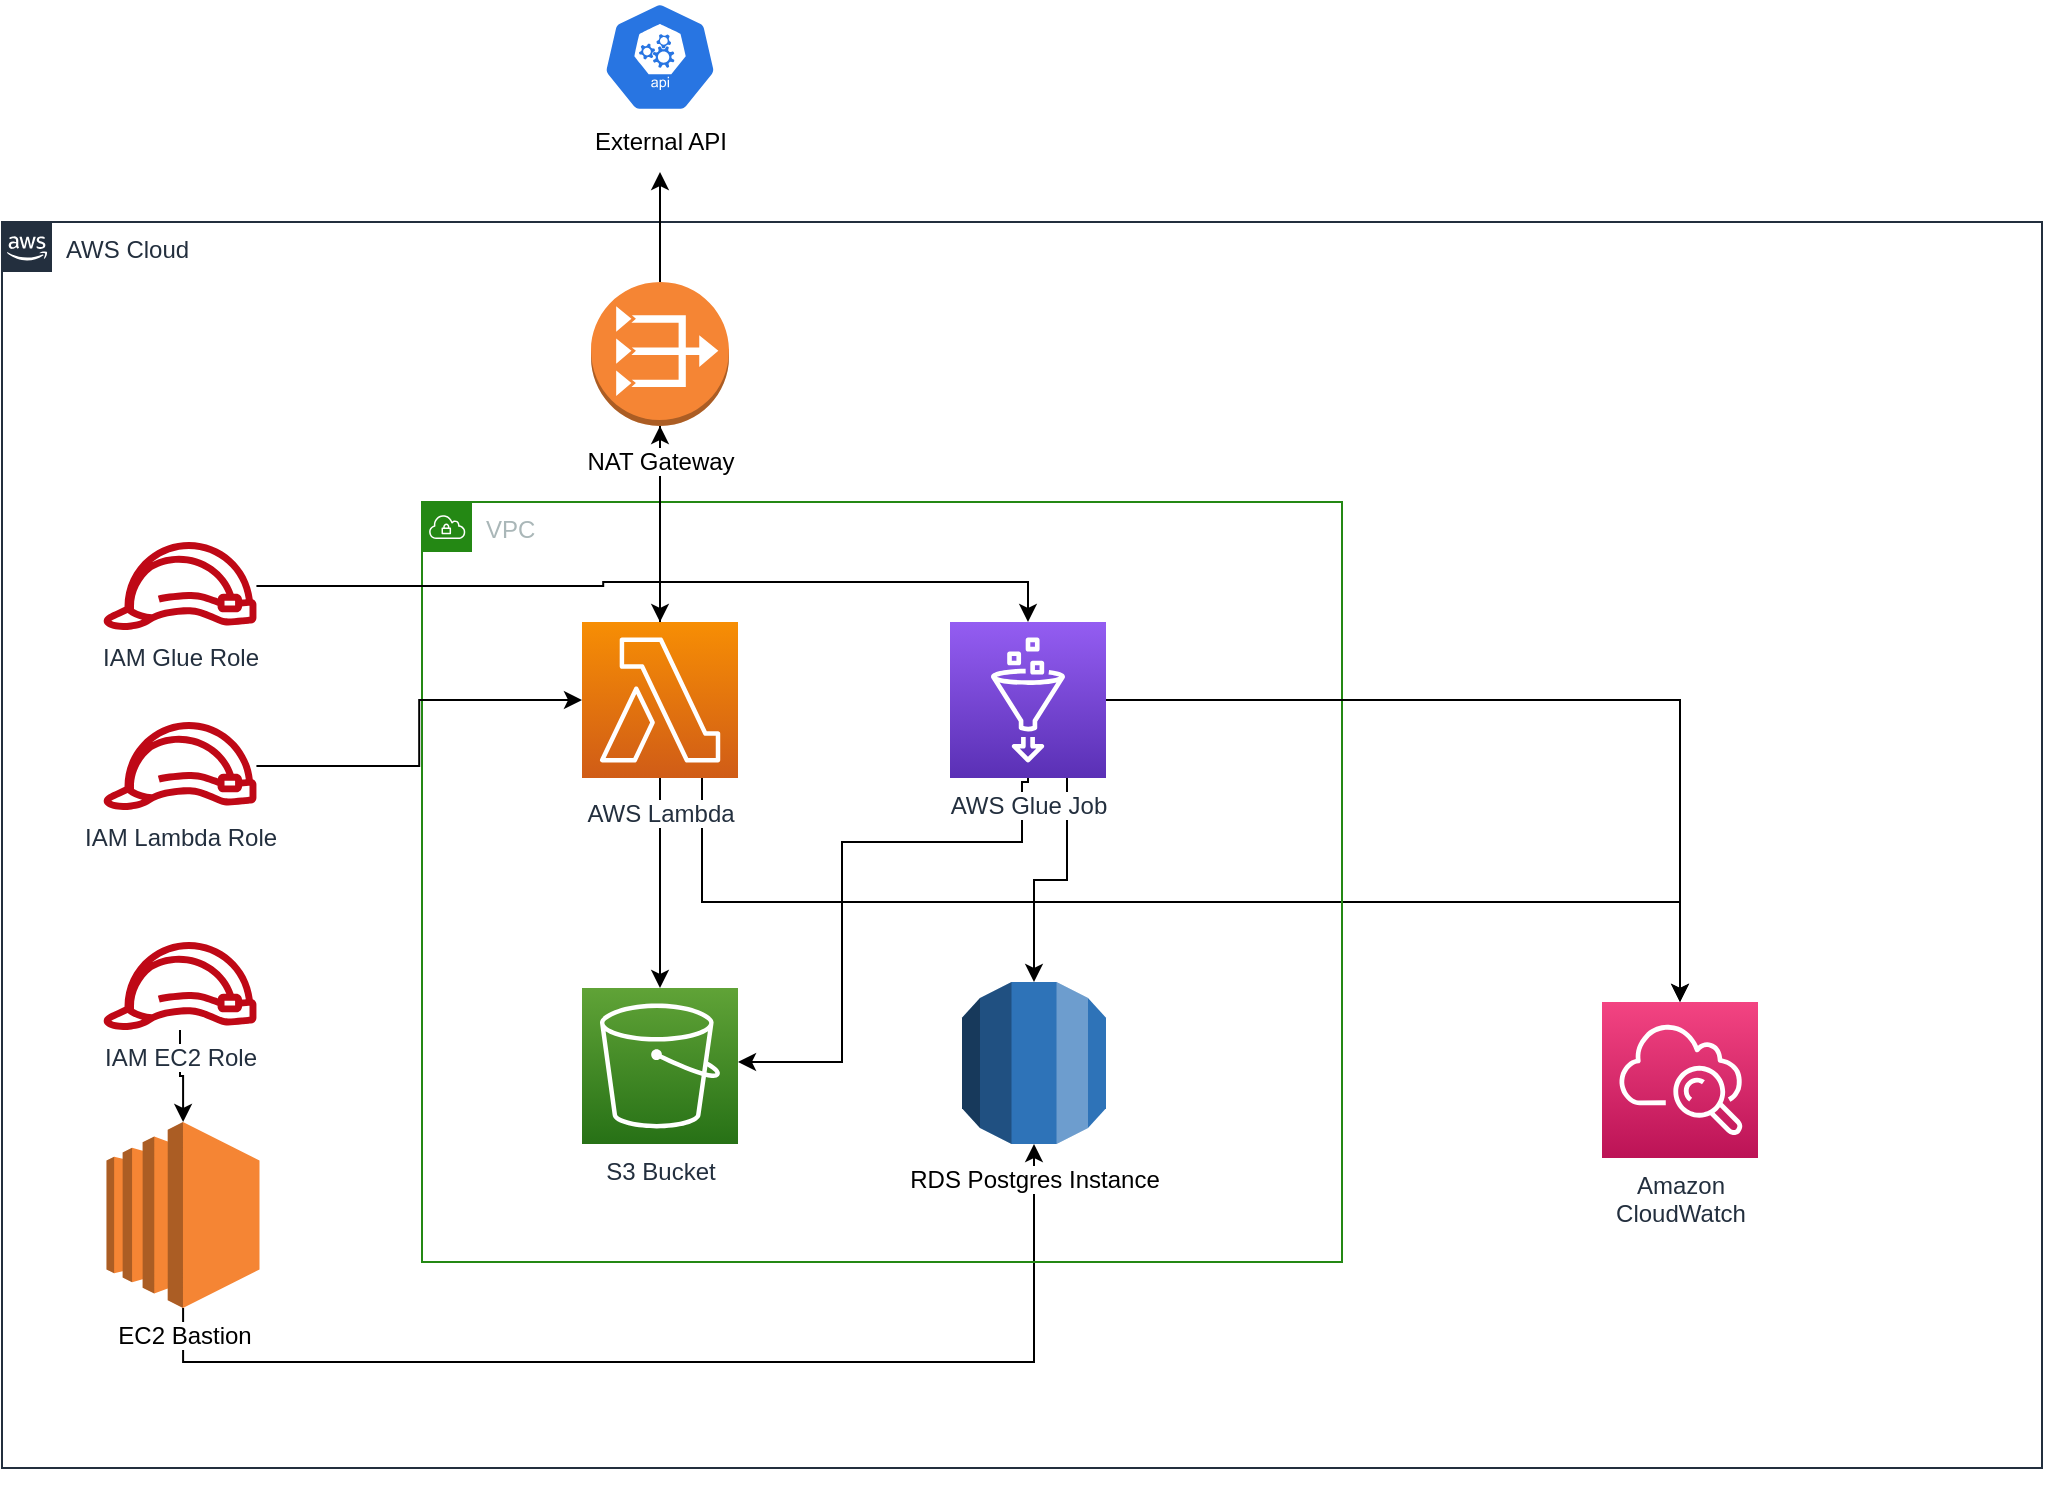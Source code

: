 <mxfile version="20.3.3" type="github">
  <diagram id="Ht1M8jgEwFfnCIfOTk4-" name="Page-1">
    <mxGraphModel dx="1144" dy="649" grid="1" gridSize="10" guides="1" tooltips="1" connect="1" arrows="1" fold="1" page="1" pageScale="1" pageWidth="1169" pageHeight="827" math="0" shadow="0">
      <root>
        <mxCell id="0" />
        <mxCell id="1" parent="0" />
        <mxCell id="UEzPUAAOIrF-is8g5C7q-74" value="AWS Cloud" style="points=[[0,0],[0.25,0],[0.5,0],[0.75,0],[1,0],[1,0.25],[1,0.5],[1,0.75],[1,1],[0.75,1],[0.5,1],[0.25,1],[0,1],[0,0.75],[0,0.5],[0,0.25]];outlineConnect=0;gradientColor=none;html=1;whiteSpace=wrap;fontSize=12;fontStyle=0;shape=mxgraph.aws4.group;grIcon=mxgraph.aws4.group_aws_cloud_alt;strokeColor=#232F3E;fillColor=none;verticalAlign=top;align=left;spacingLeft=30;fontColor=#232F3E;dashed=0;labelBackgroundColor=#ffffff;container=1;pointerEvents=0;collapsible=0;recursiveResize=0;" parent="1" vertex="1">
          <mxGeometry x="70" y="190" width="1020" height="623" as="geometry" />
        </mxCell>
        <mxCell id="K8sSgVnILsl0xPCW0sn4-35" style="edgeStyle=orthogonalEdgeStyle;rounded=0;orthogonalLoop=1;jettySize=auto;html=1;" edge="1" parent="UEzPUAAOIrF-is8g5C7q-74" source="K8sSgVnILsl0xPCW0sn4-34" target="K8sSgVnILsl0xPCW0sn4-2">
          <mxGeometry relative="1" as="geometry">
            <Array as="points">
              <mxPoint x="91" y="570" />
              <mxPoint x="516" y="570" />
            </Array>
          </mxGeometry>
        </mxCell>
        <mxCell id="K8sSgVnILsl0xPCW0sn4-29" style="edgeStyle=orthogonalEdgeStyle;rounded=0;orthogonalLoop=1;jettySize=auto;html=1;" edge="1" parent="UEzPUAAOIrF-is8g5C7q-74" source="UEzPUAAOIrF-is8g5C7q-85" target="UEzPUAAOIrF-is8g5C7q-80">
          <mxGeometry relative="1" as="geometry">
            <Array as="points">
              <mxPoint x="350" y="340" />
              <mxPoint x="839" y="340" />
            </Array>
          </mxGeometry>
        </mxCell>
        <mxCell id="UEzPUAAOIrF-is8g5C7q-80" value="Amazon&lt;br&gt;CloudWatch" style="outlineConnect=0;fontColor=#232F3E;gradientColor=#F34482;gradientDirection=north;fillColor=#BC1356;strokeColor=#ffffff;dashed=0;verticalLabelPosition=bottom;verticalAlign=top;align=center;html=1;fontSize=12;fontStyle=0;aspect=fixed;shape=mxgraph.aws4.resourceIcon;resIcon=mxgraph.aws4.cloudwatch;labelBackgroundColor=#ffffff;" parent="UEzPUAAOIrF-is8g5C7q-74" vertex="1">
          <mxGeometry x="800" y="390" width="78" height="78" as="geometry" />
        </mxCell>
        <mxCell id="K8sSgVnILsl0xPCW0sn4-10" value="VPC" style="points=[[0,0],[0.25,0],[0.5,0],[0.75,0],[1,0],[1,0.25],[1,0.5],[1,0.75],[1,1],[0.75,1],[0.5,1],[0.25,1],[0,1],[0,0.75],[0,0.5],[0,0.25]];outlineConnect=0;gradientColor=none;html=1;whiteSpace=wrap;fontSize=12;fontStyle=0;container=1;pointerEvents=0;collapsible=0;recursiveResize=0;shape=mxgraph.aws4.group;grIcon=mxgraph.aws4.group_vpc;strokeColor=#248814;fillColor=none;verticalAlign=top;align=left;spacingLeft=30;fontColor=#AAB7B8;dashed=0;" vertex="1" parent="UEzPUAAOIrF-is8g5C7q-74">
          <mxGeometry x="210" y="140" width="460" height="380" as="geometry" />
        </mxCell>
        <mxCell id="K8sSgVnILsl0xPCW0sn4-18" value="" style="edgeStyle=orthogonalEdgeStyle;rounded=0;orthogonalLoop=1;jettySize=auto;html=1;" edge="1" parent="K8sSgVnILsl0xPCW0sn4-10" source="UEzPUAAOIrF-is8g5C7q-85" target="K8sSgVnILsl0xPCW0sn4-1">
          <mxGeometry relative="1" as="geometry" />
        </mxCell>
        <mxCell id="UEzPUAAOIrF-is8g5C7q-85" value="AWS Lambda" style="outlineConnect=0;fontColor=#232F3E;gradientColor=#F78E04;gradientDirection=north;fillColor=#D05C17;strokeColor=#ffffff;dashed=0;verticalLabelPosition=bottom;verticalAlign=top;align=center;html=1;fontSize=12;fontStyle=0;aspect=fixed;shape=mxgraph.aws4.resourceIcon;resIcon=mxgraph.aws4.lambda;labelBackgroundColor=#ffffff;spacingTop=4;" parent="K8sSgVnILsl0xPCW0sn4-10" vertex="1">
          <mxGeometry x="80" y="60" width="78" height="78" as="geometry" />
        </mxCell>
        <mxCell id="K8sSgVnILsl0xPCW0sn4-23" style="edgeStyle=orthogonalEdgeStyle;rounded=0;orthogonalLoop=1;jettySize=auto;html=1;exitX=0.5;exitY=1;exitDx=0;exitDy=0;exitPerimeter=0;anchorPointDirection=0;" edge="1" parent="K8sSgVnILsl0xPCW0sn4-10" source="K8sSgVnILsl0xPCW0sn4-6" target="K8sSgVnILsl0xPCW0sn4-1">
          <mxGeometry relative="1" as="geometry">
            <Array as="points">
              <mxPoint x="303" y="140" />
              <mxPoint x="300" y="140" />
              <mxPoint x="300" y="170" />
              <mxPoint x="210" y="170" />
              <mxPoint x="210" y="280" />
            </Array>
          </mxGeometry>
        </mxCell>
        <mxCell id="K8sSgVnILsl0xPCW0sn4-24" style="edgeStyle=orthogonalEdgeStyle;rounded=0;orthogonalLoop=1;jettySize=auto;html=1;exitX=0.75;exitY=1;exitDx=0;exitDy=0;exitPerimeter=0;" edge="1" parent="K8sSgVnILsl0xPCW0sn4-10" source="K8sSgVnILsl0xPCW0sn4-6" target="K8sSgVnILsl0xPCW0sn4-2">
          <mxGeometry relative="1" as="geometry" />
        </mxCell>
        <mxCell id="K8sSgVnILsl0xPCW0sn4-1" value="S3 Bucket" style="sketch=0;points=[[0,0,0],[0.25,0,0],[0.5,0,0],[0.75,0,0],[1,0,0],[0,1,0],[0.25,1,0],[0.5,1,0],[0.75,1,0],[1,1,0],[0,0.25,0],[0,0.5,0],[0,0.75,0],[1,0.25,0],[1,0.5,0],[1,0.75,0]];outlineConnect=0;fontColor=#232F3E;gradientColor=#60A337;gradientDirection=north;fillColor=#277116;strokeColor=#ffffff;dashed=0;verticalLabelPosition=bottom;verticalAlign=top;align=center;html=1;fontSize=12;fontStyle=0;aspect=fixed;shape=mxgraph.aws4.resourceIcon;resIcon=mxgraph.aws4.s3;" vertex="1" parent="K8sSgVnILsl0xPCW0sn4-10">
          <mxGeometry x="80" y="243" width="78" height="78" as="geometry" />
        </mxCell>
        <mxCell id="K8sSgVnILsl0xPCW0sn4-6" value="AWS Glue Job" style="sketch=0;points=[[0,0,0],[0.25,0,0],[0.5,0,0],[0.75,0,0],[1,0,0],[0,1,0],[0.25,1,0],[0.5,1,0],[0.75,1,0],[1,1,0],[0,0.25,0],[0,0.5,0],[0,0.75,0],[1,0.25,0],[1,0.5,0],[1,0.75,0]];outlineConnect=0;fontColor=#232F3E;gradientColor=#945DF2;gradientDirection=north;fillColor=#5A30B5;strokeColor=#ffffff;dashed=0;verticalLabelPosition=bottom;verticalAlign=top;align=center;fontSize=12;fontStyle=0;aspect=fixed;shape=mxgraph.aws4.resourceIcon;resIcon=mxgraph.aws4.glue;html=1;labelBackgroundColor=default;" vertex="1" parent="K8sSgVnILsl0xPCW0sn4-10">
          <mxGeometry x="264" y="60" width="78" height="78" as="geometry" />
        </mxCell>
        <mxCell id="K8sSgVnILsl0xPCW0sn4-2" value="RDS Postgres Instance" style="outlineConnect=0;dashed=0;verticalLabelPosition=bottom;verticalAlign=top;align=center;html=1;shape=mxgraph.aws3.rds;fillColor=#2E73B8;gradientColor=none;labelBackgroundColor=default;spacingTop=4;" vertex="1" parent="K8sSgVnILsl0xPCW0sn4-10">
          <mxGeometry x="270" y="240" width="72" height="81" as="geometry" />
        </mxCell>
        <mxCell id="K8sSgVnILsl0xPCW0sn4-38" value="" style="edgeStyle=orthogonalEdgeStyle;rounded=0;jumpStyle=none;orthogonalLoop=1;jettySize=auto;html=1;" edge="1" parent="UEzPUAAOIrF-is8g5C7q-74" source="K8sSgVnILsl0xPCW0sn4-13" target="UEzPUAAOIrF-is8g5C7q-85">
          <mxGeometry relative="1" as="geometry" />
        </mxCell>
        <object label="IAM Lambda Role" id="K8sSgVnILsl0xPCW0sn4-14">
          <mxCell style="sketch=0;outlineConnect=0;fontColor=#232F3E;gradientColor=none;fillColor=#BF0816;strokeColor=none;dashed=0;verticalLabelPosition=bottom;verticalAlign=top;align=center;html=1;fontSize=12;fontStyle=0;aspect=fixed;pointerEvents=1;shape=mxgraph.aws4.role;" vertex="1" parent="UEzPUAAOIrF-is8g5C7q-74">
            <mxGeometry x="50" y="250" width="78" height="44" as="geometry" />
          </mxCell>
        </object>
        <mxCell id="K8sSgVnILsl0xPCW0sn4-21" style="edgeStyle=orthogonalEdgeStyle;rounded=0;orthogonalLoop=1;jettySize=auto;html=1;entryX=0.5;entryY=0;entryDx=0;entryDy=0;entryPerimeter=0;jumpStyle=none;" edge="1" parent="UEzPUAAOIrF-is8g5C7q-74" source="K8sSgVnILsl0xPCW0sn4-15" target="K8sSgVnILsl0xPCW0sn4-6">
          <mxGeometry relative="1" as="geometry">
            <Array as="points" />
          </mxGeometry>
        </mxCell>
        <mxCell id="K8sSgVnILsl0xPCW0sn4-15" value="IAM Glue Role" style="sketch=0;outlineConnect=0;fontColor=#232F3E;gradientColor=none;fillColor=#BF0816;strokeColor=none;dashed=0;verticalLabelPosition=bottom;verticalAlign=top;align=center;html=1;fontSize=12;fontStyle=0;aspect=fixed;pointerEvents=1;shape=mxgraph.aws4.role;" vertex="1" parent="UEzPUAAOIrF-is8g5C7q-74">
          <mxGeometry x="50" y="160" width="78" height="44" as="geometry" />
        </mxCell>
        <mxCell id="K8sSgVnILsl0xPCW0sn4-17" value="" style="edgeStyle=orthogonalEdgeStyle;rounded=0;orthogonalLoop=1;jettySize=auto;html=1;" edge="1" parent="UEzPUAAOIrF-is8g5C7q-74" source="K8sSgVnILsl0xPCW0sn4-14" target="UEzPUAAOIrF-is8g5C7q-85">
          <mxGeometry relative="1" as="geometry">
            <mxPoint x="89" y="346" as="targetPoint" />
          </mxGeometry>
        </mxCell>
        <mxCell id="K8sSgVnILsl0xPCW0sn4-27" style="edgeStyle=orthogonalEdgeStyle;rounded=0;orthogonalLoop=1;jettySize=auto;html=1;" edge="1" parent="UEzPUAAOIrF-is8g5C7q-74" source="UEzPUAAOIrF-is8g5C7q-85" target="K8sSgVnILsl0xPCW0sn4-13">
          <mxGeometry relative="1" as="geometry" />
        </mxCell>
        <mxCell id="K8sSgVnILsl0xPCW0sn4-31" style="edgeStyle=orthogonalEdgeStyle;rounded=0;orthogonalLoop=1;jettySize=auto;html=1;" edge="1" parent="UEzPUAAOIrF-is8g5C7q-74" source="K8sSgVnILsl0xPCW0sn4-6" target="UEzPUAAOIrF-is8g5C7q-80">
          <mxGeometry relative="1" as="geometry" />
        </mxCell>
        <mxCell id="K8sSgVnILsl0xPCW0sn4-37" style="edgeStyle=orthogonalEdgeStyle;rounded=0;orthogonalLoop=1;jettySize=auto;html=1;" edge="1" parent="UEzPUAAOIrF-is8g5C7q-74" source="K8sSgVnILsl0xPCW0sn4-36" target="K8sSgVnILsl0xPCW0sn4-34">
          <mxGeometry relative="1" as="geometry" />
        </mxCell>
        <mxCell id="K8sSgVnILsl0xPCW0sn4-13" value="NAT Gateway&lt;br&gt;" style="outlineConnect=0;dashed=0;verticalLabelPosition=bottom;verticalAlign=top;align=center;html=1;shape=mxgraph.aws3.vpc_nat_gateway;fillColor=#F58534;gradientColor=none;labelBackgroundColor=default;spacingTop=4;" vertex="1" parent="UEzPUAAOIrF-is8g5C7q-74">
          <mxGeometry x="294.5" y="30" width="69" height="72" as="geometry" />
        </mxCell>
        <mxCell id="K8sSgVnILsl0xPCW0sn4-34" value="EC2 Bastion&lt;br&gt;" style="outlineConnect=0;dashed=0;verticalLabelPosition=bottom;verticalAlign=top;align=center;html=1;shape=mxgraph.aws3.ec2;fillColor=#F58534;gradientColor=none;labelBackgroundColor=default;" vertex="1" parent="UEzPUAAOIrF-is8g5C7q-74">
          <mxGeometry x="52.25" y="450" width="76.5" height="93" as="geometry" />
        </mxCell>
        <mxCell id="K8sSgVnILsl0xPCW0sn4-36" value="IAM EC2 Role" style="sketch=0;outlineConnect=0;fontColor=#232F3E;gradientColor=none;fillColor=#BF0816;strokeColor=none;dashed=0;verticalLabelPosition=bottom;verticalAlign=top;align=center;html=1;fontSize=12;fontStyle=0;aspect=fixed;pointerEvents=1;shape=mxgraph.aws4.role;labelBackgroundColor=default;" vertex="1" parent="UEzPUAAOIrF-is8g5C7q-74">
          <mxGeometry x="50" y="360" width="78" height="44" as="geometry" />
        </mxCell>
        <mxCell id="K8sSgVnILsl0xPCW0sn4-8" style="edgeStyle=orthogonalEdgeStyle;rounded=0;orthogonalLoop=1;jettySize=auto;html=1;exitX=0.5;exitY=1;exitDx=0;exitDy=0;" edge="1" parent="1" source="UEzPUAAOIrF-is8g5C7q-74" target="UEzPUAAOIrF-is8g5C7q-74">
          <mxGeometry relative="1" as="geometry" />
        </mxCell>
        <mxCell id="K8sSgVnILsl0xPCW0sn4-12" value="" style="sketch=0;html=1;dashed=0;whitespace=wrap;fillColor=#2875E2;strokeColor=#ffffff;points=[[0.005,0.63,0],[0.1,0.2,0],[0.9,0.2,0],[0.5,0,0],[0.995,0.63,0],[0.72,0.99,0],[0.5,1,0],[0.28,0.99,0]];shape=mxgraph.kubernetes.icon;prIcon=api" vertex="1" parent="1">
          <mxGeometry x="359" y="80" width="80" height="55" as="geometry" />
        </mxCell>
        <mxCell id="K8sSgVnILsl0xPCW0sn4-26" value="External API" style="text;html=1;align=center;verticalAlign=middle;resizable=0;points=[];autosize=1;strokeColor=none;fillColor=none;" vertex="1" parent="1">
          <mxGeometry x="354" y="135" width="90" height="30" as="geometry" />
        </mxCell>
        <mxCell id="K8sSgVnILsl0xPCW0sn4-28" style="edgeStyle=orthogonalEdgeStyle;rounded=0;orthogonalLoop=1;jettySize=auto;html=1;" edge="1" parent="1" source="K8sSgVnILsl0xPCW0sn4-13" target="K8sSgVnILsl0xPCW0sn4-26">
          <mxGeometry relative="1" as="geometry" />
        </mxCell>
        <mxCell id="K8sSgVnILsl0xPCW0sn4-32" style="edgeStyle=orthogonalEdgeStyle;rounded=0;orthogonalLoop=1;jettySize=auto;html=1;exitX=0.5;exitY=1;exitDx=0;exitDy=0;" edge="1" parent="1" source="UEzPUAAOIrF-is8g5C7q-74" target="UEzPUAAOIrF-is8g5C7q-74">
          <mxGeometry relative="1" as="geometry" />
        </mxCell>
      </root>
    </mxGraphModel>
  </diagram>
</mxfile>
